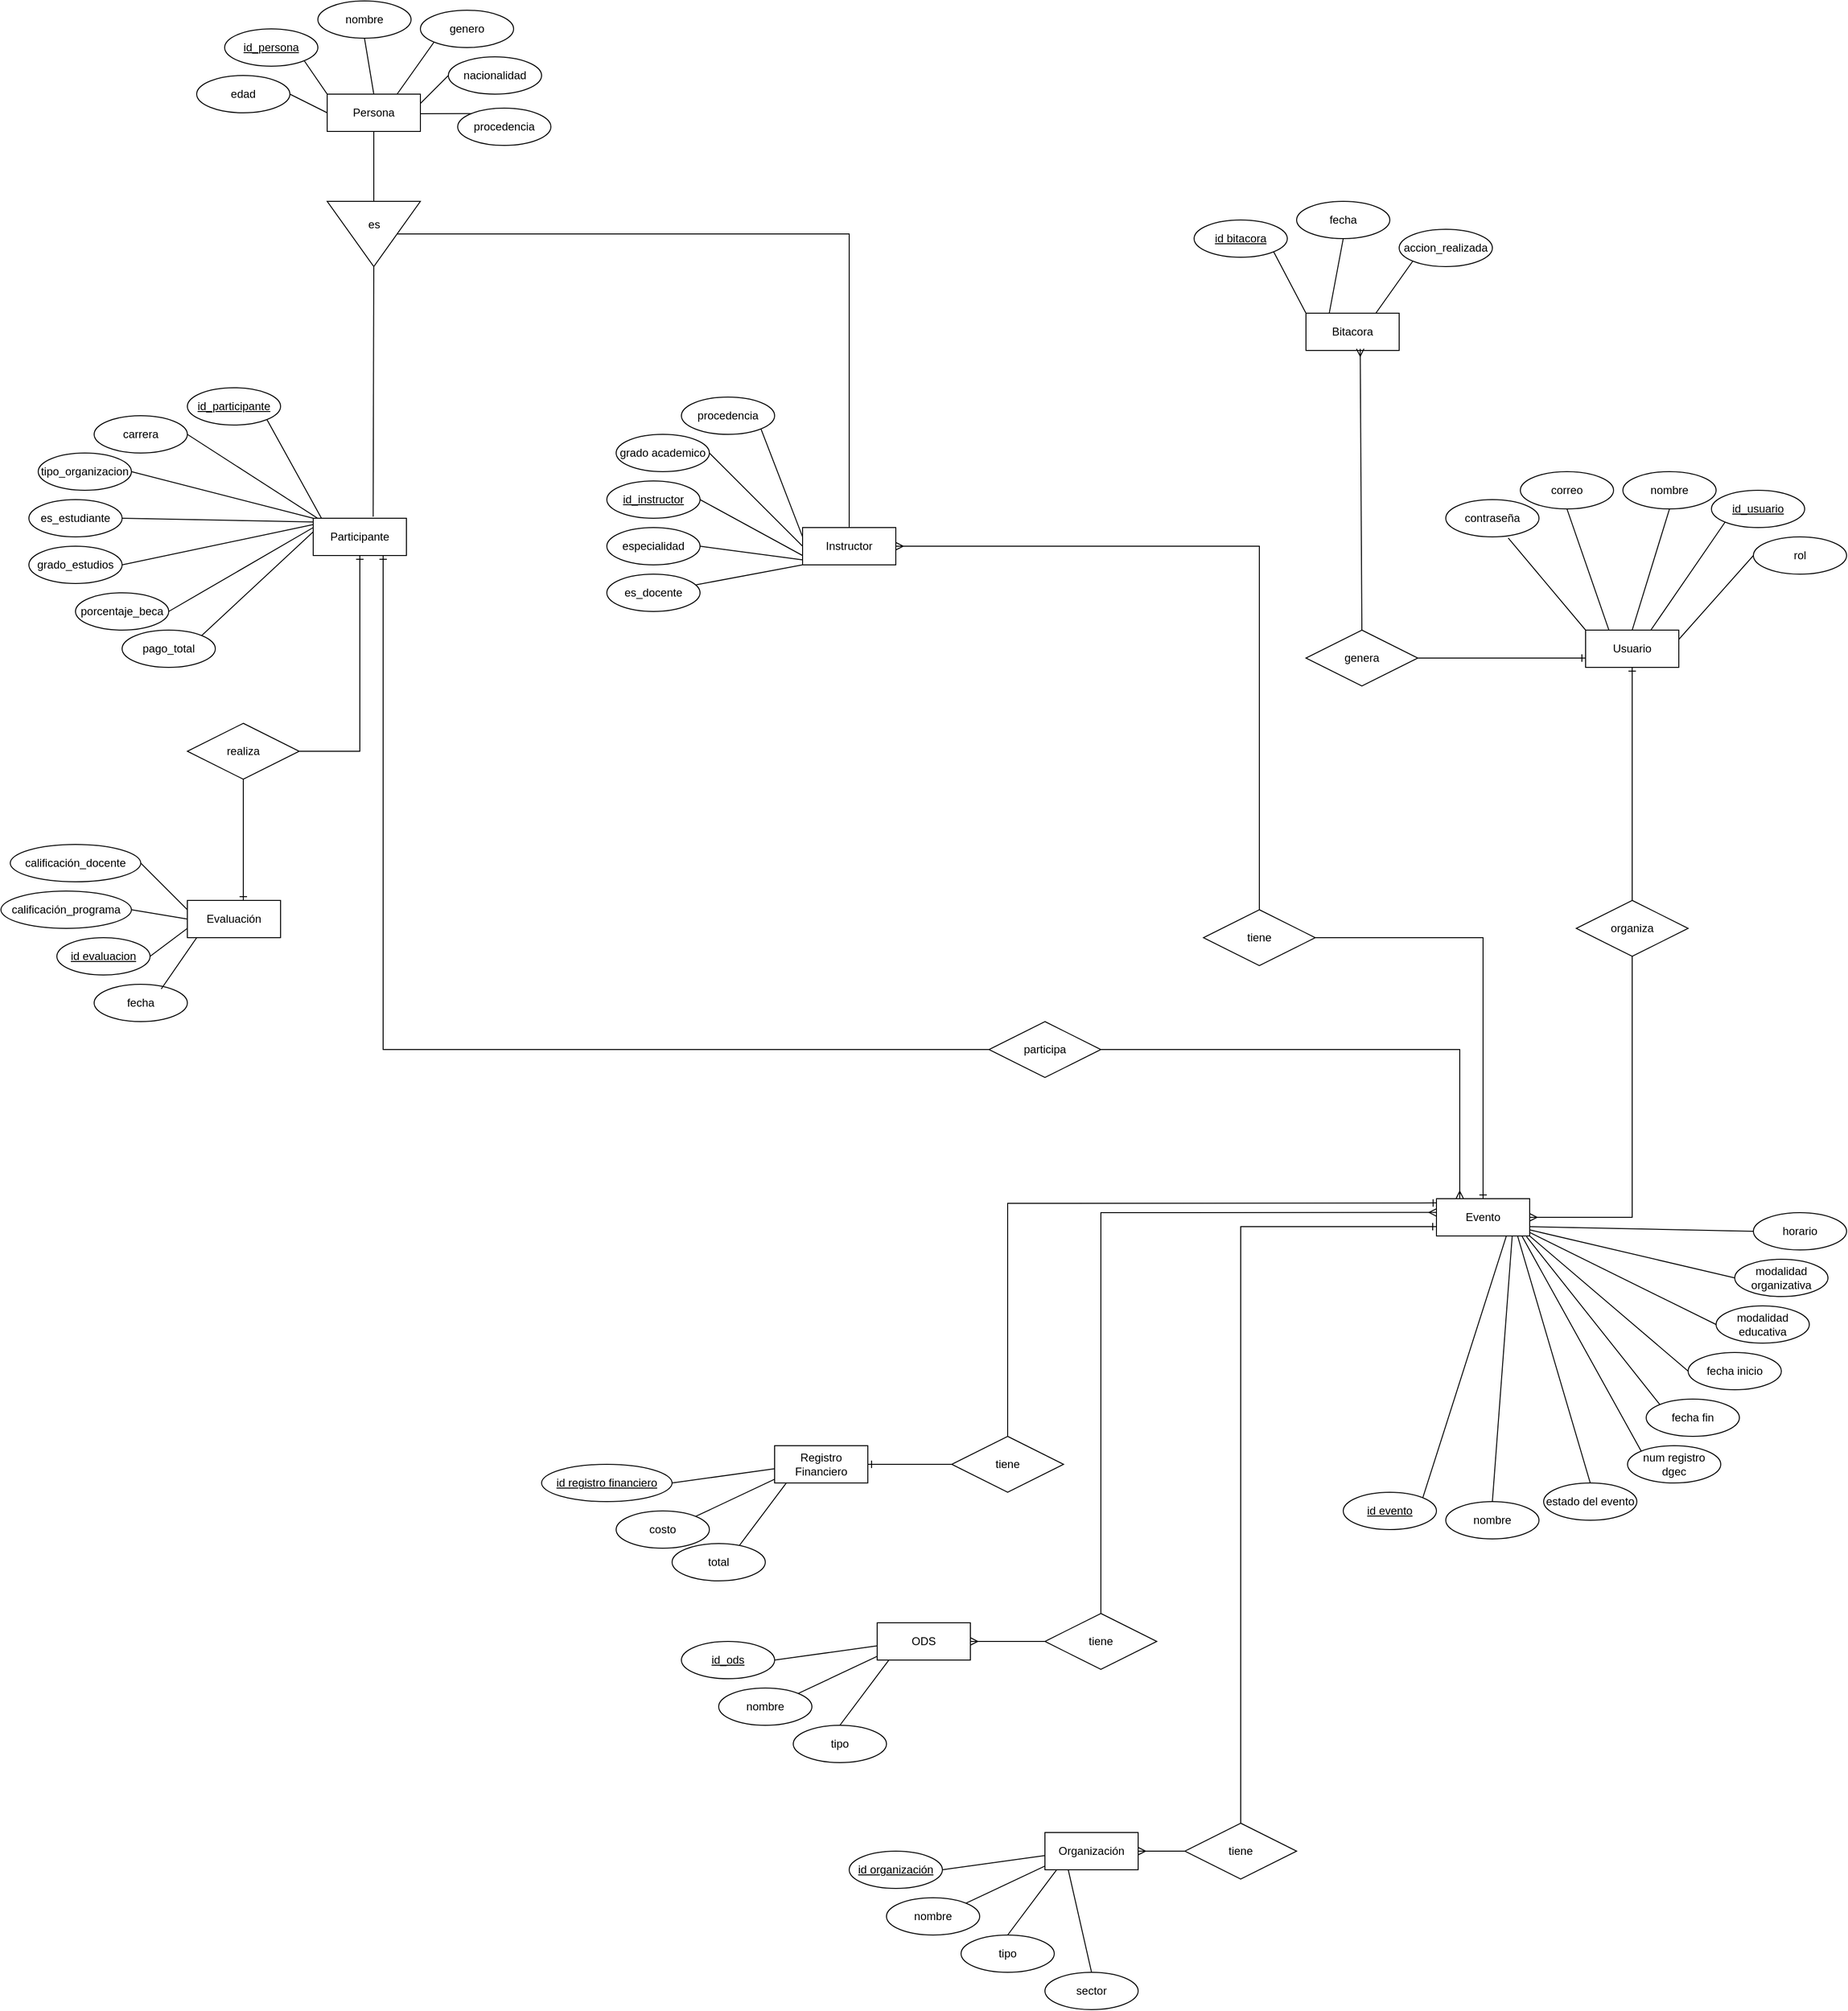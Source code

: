 <mxfile version="27.0.3">
  <diagram name="Página-1" id="GtNllCNhSOGcmxP8dNh7">
    <mxGraphModel dx="5450" dy="2445" grid="1" gridSize="10" guides="1" tooltips="1" connect="1" arrows="1" fold="1" page="1" pageScale="1" pageWidth="2000" pageHeight="2000" math="0" shadow="0">
      <root>
        <mxCell id="0" />
        <mxCell id="1" parent="0" />
        <mxCell id="H4DpFrZzo3JsJfzNB_zG-177" value="Evento" style="whiteSpace=wrap;html=1;align=center;" vertex="1" parent="1">
          <mxGeometry x="1710" y="1605" width="100" height="40" as="geometry" />
        </mxCell>
        <mxCell id="H4DpFrZzo3JsJfzNB_zG-178" value="id evento" style="ellipse;whiteSpace=wrap;html=1;align=center;fontStyle=4;" vertex="1" parent="1">
          <mxGeometry x="1610" y="1920" width="100" height="40" as="geometry" />
        </mxCell>
        <mxCell id="H4DpFrZzo3JsJfzNB_zG-179" value="nombre" style="ellipse;whiteSpace=wrap;html=1;align=center;" vertex="1" parent="1">
          <mxGeometry x="1720" y="1930" width="100" height="40" as="geometry" />
        </mxCell>
        <mxCell id="H4DpFrZzo3JsJfzNB_zG-180" value="modalidad&lt;div&gt;organizativa&lt;/div&gt;" style="ellipse;whiteSpace=wrap;html=1;align=center;" vertex="1" parent="1">
          <mxGeometry x="2030" y="1670" width="100" height="40" as="geometry" />
        </mxCell>
        <mxCell id="H4DpFrZzo3JsJfzNB_zG-181" value="modalidad&lt;div&gt;educativa&lt;/div&gt;" style="ellipse;whiteSpace=wrap;html=1;align=center;" vertex="1" parent="1">
          <mxGeometry x="2010" y="1720" width="100" height="40" as="geometry" />
        </mxCell>
        <mxCell id="H4DpFrZzo3JsJfzNB_zG-182" value="fecha inicio" style="ellipse;whiteSpace=wrap;html=1;align=center;" vertex="1" parent="1">
          <mxGeometry x="1980" y="1770" width="100" height="40" as="geometry" />
        </mxCell>
        <mxCell id="H4DpFrZzo3JsJfzNB_zG-183" value="fecha fin" style="ellipse;whiteSpace=wrap;html=1;align=center;" vertex="1" parent="1">
          <mxGeometry x="1935" y="1820" width="100" height="40" as="geometry" />
        </mxCell>
        <mxCell id="H4DpFrZzo3JsJfzNB_zG-184" value="estado del evento" style="ellipse;whiteSpace=wrap;html=1;align=center;" vertex="1" parent="1">
          <mxGeometry x="1825" y="1910" width="100" height="40" as="geometry" />
        </mxCell>
        <mxCell id="H4DpFrZzo3JsJfzNB_zG-185" value="num registro&lt;div&gt;dgec&lt;/div&gt;" style="ellipse;whiteSpace=wrap;html=1;align=center;" vertex="1" parent="1">
          <mxGeometry x="1915" y="1870" width="100" height="40" as="geometry" />
        </mxCell>
        <mxCell id="H4DpFrZzo3JsJfzNB_zG-186" value="horario" style="ellipse;whiteSpace=wrap;html=1;align=center;" vertex="1" parent="1">
          <mxGeometry x="2050" y="1620" width="100" height="40" as="geometry" />
        </mxCell>
        <mxCell id="H4DpFrZzo3JsJfzNB_zG-189" value="" style="endArrow=none;html=1;rounded=0;entryX=1;entryY=1;entryDx=0;entryDy=0;exitX=0;exitY=0.5;exitDx=0;exitDy=0;" edge="1" parent="1" source="H4DpFrZzo3JsJfzNB_zG-182" target="H4DpFrZzo3JsJfzNB_zG-177">
          <mxGeometry width="50" height="50" relative="1" as="geometry">
            <mxPoint x="1730" y="1740" as="sourcePoint" />
            <mxPoint x="1780" y="1690" as="targetPoint" />
          </mxGeometry>
        </mxCell>
        <mxCell id="H4DpFrZzo3JsJfzNB_zG-190" value="" style="endArrow=none;html=1;rounded=0;entryX=0.997;entryY=0.902;entryDx=0;entryDy=0;exitX=0;exitY=0.5;exitDx=0;exitDy=0;entryPerimeter=0;" edge="1" parent="1" source="H4DpFrZzo3JsJfzNB_zG-181" target="H4DpFrZzo3JsJfzNB_zG-177">
          <mxGeometry width="50" height="50" relative="1" as="geometry">
            <mxPoint x="1990" y="1800" as="sourcePoint" />
            <mxPoint x="1820" y="1655" as="targetPoint" />
          </mxGeometry>
        </mxCell>
        <mxCell id="H4DpFrZzo3JsJfzNB_zG-191" value="" style="endArrow=none;html=1;rounded=0;exitX=0;exitY=0.5;exitDx=0;exitDy=0;entryX=0.997;entryY=0.835;entryDx=0;entryDy=0;entryPerimeter=0;" edge="1" parent="1" source="H4DpFrZzo3JsJfzNB_zG-180" target="H4DpFrZzo3JsJfzNB_zG-177">
          <mxGeometry width="50" height="50" relative="1" as="geometry">
            <mxPoint x="2025" y="1674.5" as="sourcePoint" />
            <mxPoint x="1830" y="1620" as="targetPoint" />
          </mxGeometry>
        </mxCell>
        <mxCell id="H4DpFrZzo3JsJfzNB_zG-192" value="" style="endArrow=none;html=1;rounded=0;exitX=0;exitY=0.5;exitDx=0;exitDy=0;entryX=1;entryY=0.75;entryDx=0;entryDy=0;" edge="1" parent="1" source="H4DpFrZzo3JsJfzNB_zG-186" target="H4DpFrZzo3JsJfzNB_zG-177">
          <mxGeometry width="50" height="50" relative="1" as="geometry">
            <mxPoint x="2040" y="1700" as="sourcePoint" />
            <mxPoint x="1820" y="1648" as="targetPoint" />
          </mxGeometry>
        </mxCell>
        <mxCell id="H4DpFrZzo3JsJfzNB_zG-193" value="" style="endArrow=none;html=1;rounded=0;exitX=0;exitY=0;exitDx=0;exitDy=0;entryX=0.966;entryY=1.018;entryDx=0;entryDy=0;entryPerimeter=0;" edge="1" parent="1" source="H4DpFrZzo3JsJfzNB_zG-183" target="H4DpFrZzo3JsJfzNB_zG-177">
          <mxGeometry width="50" height="50" relative="1" as="geometry">
            <mxPoint x="1990" y="1800" as="sourcePoint" />
            <mxPoint x="1830" y="1700" as="targetPoint" />
          </mxGeometry>
        </mxCell>
        <mxCell id="H4DpFrZzo3JsJfzNB_zG-194" value="" style="endArrow=none;html=1;rounded=0;exitX=0;exitY=0;exitDx=0;exitDy=0;entryX=0.916;entryY=0.998;entryDx=0;entryDy=0;entryPerimeter=0;" edge="1" parent="1" source="H4DpFrZzo3JsJfzNB_zG-185" target="H4DpFrZzo3JsJfzNB_zG-177">
          <mxGeometry width="50" height="50" relative="1" as="geometry">
            <mxPoint x="1960" y="1836" as="sourcePoint" />
            <mxPoint x="1820" y="1710" as="targetPoint" />
          </mxGeometry>
        </mxCell>
        <mxCell id="H4DpFrZzo3JsJfzNB_zG-195" value="" style="endArrow=none;html=1;rounded=0;exitX=0.5;exitY=0;exitDx=0;exitDy=0;entryX=0.87;entryY=0.998;entryDx=0;entryDy=0;entryPerimeter=0;" edge="1" parent="1" source="H4DpFrZzo3JsJfzNB_zG-184" target="H4DpFrZzo3JsJfzNB_zG-177">
          <mxGeometry width="50" height="50" relative="1" as="geometry">
            <mxPoint x="1940" y="1886" as="sourcePoint" />
            <mxPoint x="1800" y="1700" as="targetPoint" />
          </mxGeometry>
        </mxCell>
        <mxCell id="H4DpFrZzo3JsJfzNB_zG-196" value="" style="endArrow=none;html=1;rounded=0;exitX=0.5;exitY=0;exitDx=0;exitDy=0;entryX=0.813;entryY=0.99;entryDx=0;entryDy=0;entryPerimeter=0;" edge="1" parent="1" source="H4DpFrZzo3JsJfzNB_zG-179" target="H4DpFrZzo3JsJfzNB_zG-177">
          <mxGeometry width="50" height="50" relative="1" as="geometry">
            <mxPoint x="1885" y="1920" as="sourcePoint" />
            <mxPoint x="1780" y="1690" as="targetPoint" />
          </mxGeometry>
        </mxCell>
        <mxCell id="H4DpFrZzo3JsJfzNB_zG-197" value="" style="endArrow=none;html=1;rounded=0;exitX=1;exitY=0;exitDx=0;exitDy=0;entryX=0.75;entryY=1;entryDx=0;entryDy=0;" edge="1" parent="1" source="H4DpFrZzo3JsJfzNB_zG-178" target="H4DpFrZzo3JsJfzNB_zG-177">
          <mxGeometry width="50" height="50" relative="1" as="geometry">
            <mxPoint x="1780" y="1940" as="sourcePoint" />
            <mxPoint x="1760" y="1690" as="targetPoint" />
          </mxGeometry>
        </mxCell>
        <mxCell id="H4DpFrZzo3JsJfzNB_zG-198" value="Participante" style="whiteSpace=wrap;html=1;align=center;" vertex="1" parent="1">
          <mxGeometry x="505" y="875" width="100" height="40" as="geometry" />
        </mxCell>
        <mxCell id="H4DpFrZzo3JsJfzNB_zG-199" value="id_participante" style="ellipse;whiteSpace=wrap;html=1;align=center;fontStyle=4;" vertex="1" parent="1">
          <mxGeometry x="370" y="735" width="100" height="40" as="geometry" />
        </mxCell>
        <mxCell id="H4DpFrZzo3JsJfzNB_zG-200" value="carrera" style="ellipse;whiteSpace=wrap;html=1;align=center;" vertex="1" parent="1">
          <mxGeometry x="270" y="765" width="100" height="40" as="geometry" />
        </mxCell>
        <mxCell id="H4DpFrZzo3JsJfzNB_zG-201" value="tipo_organizacion" style="ellipse;whiteSpace=wrap;html=1;align=center;" vertex="1" parent="1">
          <mxGeometry x="210" y="805" width="100" height="40" as="geometry" />
        </mxCell>
        <mxCell id="H4DpFrZzo3JsJfzNB_zG-202" value="es_estudiante" style="ellipse;whiteSpace=wrap;html=1;align=center;" vertex="1" parent="1">
          <mxGeometry x="200" y="855" width="100" height="40" as="geometry" />
        </mxCell>
        <mxCell id="H4DpFrZzo3JsJfzNB_zG-203" value="grado_estudios" style="ellipse;whiteSpace=wrap;html=1;align=center;" vertex="1" parent="1">
          <mxGeometry x="200" y="905" width="100" height="40" as="geometry" />
        </mxCell>
        <mxCell id="H4DpFrZzo3JsJfzNB_zG-204" value="porcentaje_beca" style="ellipse;whiteSpace=wrap;html=1;align=center;" vertex="1" parent="1">
          <mxGeometry x="250" y="955" width="100" height="40" as="geometry" />
        </mxCell>
        <mxCell id="H4DpFrZzo3JsJfzNB_zG-205" value="pago_total" style="ellipse;whiteSpace=wrap;html=1;align=center;" vertex="1" parent="1">
          <mxGeometry x="300" y="995" width="100" height="40" as="geometry" />
        </mxCell>
        <mxCell id="H4DpFrZzo3JsJfzNB_zG-209" value="Persona" style="whiteSpace=wrap;html=1;align=center;" vertex="1" parent="1">
          <mxGeometry x="520" y="420" width="100" height="40" as="geometry" />
        </mxCell>
        <mxCell id="H4DpFrZzo3JsJfzNB_zG-210" value="id_persona" style="ellipse;whiteSpace=wrap;html=1;align=center;fontStyle=4;" vertex="1" parent="1">
          <mxGeometry x="410" y="350" width="100" height="40" as="geometry" />
        </mxCell>
        <mxCell id="H4DpFrZzo3JsJfzNB_zG-211" value="nombre" style="ellipse;whiteSpace=wrap;html=1;align=center;" vertex="1" parent="1">
          <mxGeometry x="510" y="320" width="100" height="40" as="geometry" />
        </mxCell>
        <mxCell id="H4DpFrZzo3JsJfzNB_zG-212" value="genero" style="ellipse;whiteSpace=wrap;html=1;align=center;" vertex="1" parent="1">
          <mxGeometry x="620" y="330" width="100" height="40" as="geometry" />
        </mxCell>
        <mxCell id="H4DpFrZzo3JsJfzNB_zG-213" value="nacionalidad" style="ellipse;whiteSpace=wrap;html=1;align=center;" vertex="1" parent="1">
          <mxGeometry x="650" y="380" width="100" height="40" as="geometry" />
        </mxCell>
        <mxCell id="H4DpFrZzo3JsJfzNB_zG-214" value="edad" style="ellipse;whiteSpace=wrap;html=1;align=center;" vertex="1" parent="1">
          <mxGeometry x="380" y="400" width="100" height="40" as="geometry" />
        </mxCell>
        <mxCell id="H4DpFrZzo3JsJfzNB_zG-215" value="" style="verticalLabelPosition=bottom;verticalAlign=top;html=1;shape=mxgraph.basic.acute_triangle;dx=0.5;rotation=-180;" vertex="1" parent="1">
          <mxGeometry x="520" y="535" width="100" height="70" as="geometry" />
        </mxCell>
        <mxCell id="H4DpFrZzo3JsJfzNB_zG-216" value="es" style="text;html=1;align=center;verticalAlign=middle;resizable=0;points=[];autosize=1;strokeColor=none;fillColor=none;" vertex="1" parent="1">
          <mxGeometry x="550" y="545" width="40" height="30" as="geometry" />
        </mxCell>
        <mxCell id="H4DpFrZzo3JsJfzNB_zG-217" value="" style="endArrow=none;html=1;rounded=0;exitX=0.5;exitY=1;exitDx=0;exitDy=0;entryX=0.5;entryY=1;entryDx=0;entryDy=0;exitPerimeter=0;" edge="1" parent="1" source="H4DpFrZzo3JsJfzNB_zG-215" target="H4DpFrZzo3JsJfzNB_zG-209">
          <mxGeometry width="50" height="50" relative="1" as="geometry">
            <mxPoint x="1355" y="1591" as="sourcePoint" />
            <mxPoint x="1445" y="1310" as="targetPoint" />
          </mxGeometry>
        </mxCell>
        <mxCell id="H4DpFrZzo3JsJfzNB_zG-218" value="" style="endArrow=none;html=1;rounded=0;exitX=0;exitY=0.5;exitDx=0;exitDy=0;entryX=1;entryY=0.5;entryDx=0;entryDy=0;" edge="1" parent="1" source="H4DpFrZzo3JsJfzNB_zG-209" target="H4DpFrZzo3JsJfzNB_zG-214">
          <mxGeometry width="50" height="50" relative="1" as="geometry">
            <mxPoint x="580" y="545" as="sourcePoint" />
            <mxPoint x="580" y="470" as="targetPoint" />
          </mxGeometry>
        </mxCell>
        <mxCell id="H4DpFrZzo3JsJfzNB_zG-219" value="" style="endArrow=none;html=1;rounded=0;exitX=0;exitY=0;exitDx=0;exitDy=0;entryX=1;entryY=1;entryDx=0;entryDy=0;" edge="1" parent="1" source="H4DpFrZzo3JsJfzNB_zG-209" target="H4DpFrZzo3JsJfzNB_zG-210">
          <mxGeometry width="50" height="50" relative="1" as="geometry">
            <mxPoint x="530" y="450" as="sourcePoint" />
            <mxPoint x="490" y="430" as="targetPoint" />
          </mxGeometry>
        </mxCell>
        <mxCell id="H4DpFrZzo3JsJfzNB_zG-220" value="" style="endArrow=none;html=1;rounded=0;exitX=0.5;exitY=0;exitDx=0;exitDy=0;entryX=0.5;entryY=1;entryDx=0;entryDy=0;" edge="1" parent="1" source="H4DpFrZzo3JsJfzNB_zG-209" target="H4DpFrZzo3JsJfzNB_zG-211">
          <mxGeometry width="50" height="50" relative="1" as="geometry">
            <mxPoint x="530" y="430" as="sourcePoint" />
            <mxPoint x="505" y="394" as="targetPoint" />
          </mxGeometry>
        </mxCell>
        <mxCell id="H4DpFrZzo3JsJfzNB_zG-221" value="" style="endArrow=none;html=1;rounded=0;entryX=0;entryY=1;entryDx=0;entryDy=0;exitX=0.75;exitY=0;exitDx=0;exitDy=0;" edge="1" parent="1" source="H4DpFrZzo3JsJfzNB_zG-209" target="H4DpFrZzo3JsJfzNB_zG-212">
          <mxGeometry width="50" height="50" relative="1" as="geometry">
            <mxPoint x="670" y="465" as="sourcePoint" />
            <mxPoint x="570" y="370" as="targetPoint" />
          </mxGeometry>
        </mxCell>
        <mxCell id="H4DpFrZzo3JsJfzNB_zG-222" value="" style="endArrow=none;html=1;rounded=0;entryX=0;entryY=0.5;entryDx=0;entryDy=0;exitX=1;exitY=0.25;exitDx=0;exitDy=0;" edge="1" parent="1" source="H4DpFrZzo3JsJfzNB_zG-209" target="H4DpFrZzo3JsJfzNB_zG-213">
          <mxGeometry width="50" height="50" relative="1" as="geometry">
            <mxPoint x="605" y="430" as="sourcePoint" />
            <mxPoint x="645" y="374" as="targetPoint" />
          </mxGeometry>
        </mxCell>
        <mxCell id="H4DpFrZzo3JsJfzNB_zG-223" value="" style="endArrow=none;html=1;rounded=0;exitX=0.643;exitY=-0.042;exitDx=0;exitDy=0;entryX=0;entryY=0;entryDx=50;entryDy=0;exitPerimeter=0;entryPerimeter=0;" edge="1" parent="1" source="H4DpFrZzo3JsJfzNB_zG-198" target="H4DpFrZzo3JsJfzNB_zG-215">
          <mxGeometry width="50" height="50" relative="1" as="geometry">
            <mxPoint x="559.33" y="790" as="sourcePoint" />
            <mxPoint x="559.33" y="715" as="targetPoint" />
          </mxGeometry>
        </mxCell>
        <mxCell id="H4DpFrZzo3JsJfzNB_zG-224" value="" style="endArrow=none;html=1;rounded=0;entryX=1;entryY=1;entryDx=0;entryDy=0;exitX=0.09;exitY=0.005;exitDx=0;exitDy=0;exitPerimeter=0;" edge="1" parent="1" source="H4DpFrZzo3JsJfzNB_zG-198" target="H4DpFrZzo3JsJfzNB_zG-199">
          <mxGeometry width="50" height="50" relative="1" as="geometry">
            <mxPoint x="510" y="825" as="sourcePoint" />
            <mxPoint x="580" y="615" as="targetPoint" />
          </mxGeometry>
        </mxCell>
        <mxCell id="H4DpFrZzo3JsJfzNB_zG-225" value="" style="endArrow=none;html=1;rounded=0;entryX=1;entryY=0.5;entryDx=0;entryDy=0;exitX=0.044;exitY=-0.005;exitDx=0;exitDy=0;exitPerimeter=0;" edge="1" parent="1" source="H4DpFrZzo3JsJfzNB_zG-198" target="H4DpFrZzo3JsJfzNB_zG-200">
          <mxGeometry width="50" height="50" relative="1" as="geometry">
            <mxPoint x="480" y="835" as="sourcePoint" />
            <mxPoint x="465" y="779" as="targetPoint" />
          </mxGeometry>
        </mxCell>
        <mxCell id="H4DpFrZzo3JsJfzNB_zG-226" value="" style="endArrow=none;html=1;rounded=0;entryX=1;entryY=0.5;entryDx=0;entryDy=0;exitX=0;exitY=0;exitDx=0;exitDy=0;" edge="1" parent="1" source="H4DpFrZzo3JsJfzNB_zG-198" target="H4DpFrZzo3JsJfzNB_zG-201">
          <mxGeometry width="50" height="50" relative="1" as="geometry">
            <mxPoint x="450" y="845" as="sourcePoint" />
            <mxPoint x="380" y="795" as="targetPoint" />
          </mxGeometry>
        </mxCell>
        <mxCell id="H4DpFrZzo3JsJfzNB_zG-227" value="" style="endArrow=none;html=1;rounded=0;entryX=1;entryY=0.5;entryDx=0;entryDy=0;exitX=-0.002;exitY=0.1;exitDx=0;exitDy=0;exitPerimeter=0;" edge="1" parent="1" source="H4DpFrZzo3JsJfzNB_zG-198" target="H4DpFrZzo3JsJfzNB_zG-202">
          <mxGeometry width="50" height="50" relative="1" as="geometry">
            <mxPoint x="450" y="875" as="sourcePoint" />
            <mxPoint x="320" y="835" as="targetPoint" />
          </mxGeometry>
        </mxCell>
        <mxCell id="H4DpFrZzo3JsJfzNB_zG-228" value="" style="endArrow=none;html=1;rounded=0;entryX=1;entryY=0.5;entryDx=0;entryDy=0;exitX=0.002;exitY=0.17;exitDx=0;exitDy=0;exitPerimeter=0;" edge="1" parent="1" source="H4DpFrZzo3JsJfzNB_zG-198" target="H4DpFrZzo3JsJfzNB_zG-203">
          <mxGeometry width="50" height="50" relative="1" as="geometry">
            <mxPoint x="450" y="895" as="sourcePoint" />
            <mxPoint x="310" y="885" as="targetPoint" />
          </mxGeometry>
        </mxCell>
        <mxCell id="H4DpFrZzo3JsJfzNB_zG-229" value="" style="endArrow=none;html=1;rounded=0;entryX=1;entryY=0.5;entryDx=0;entryDy=0;exitX=0;exitY=0.25;exitDx=0;exitDy=0;" edge="1" parent="1" source="H4DpFrZzo3JsJfzNB_zG-198" target="H4DpFrZzo3JsJfzNB_zG-204">
          <mxGeometry width="50" height="50" relative="1" as="geometry">
            <mxPoint x="470" y="915" as="sourcePoint" />
            <mxPoint x="310" y="935" as="targetPoint" />
          </mxGeometry>
        </mxCell>
        <mxCell id="H4DpFrZzo3JsJfzNB_zG-230" value="" style="endArrow=none;html=1;rounded=0;entryX=1;entryY=0;entryDx=0;entryDy=0;exitX=0.002;exitY=0.36;exitDx=0;exitDy=0;exitPerimeter=0;" edge="1" parent="1" source="H4DpFrZzo3JsJfzNB_zG-198" target="H4DpFrZzo3JsJfzNB_zG-205">
          <mxGeometry width="50" height="50" relative="1" as="geometry">
            <mxPoint x="480" y="935" as="sourcePoint" />
            <mxPoint x="360" y="985" as="targetPoint" />
          </mxGeometry>
        </mxCell>
        <mxCell id="H4DpFrZzo3JsJfzNB_zG-232" value="Instructor" style="whiteSpace=wrap;html=1;align=center;" vertex="1" parent="1">
          <mxGeometry x="1030" y="885" width="100" height="40" as="geometry" />
        </mxCell>
        <mxCell id="H4DpFrZzo3JsJfzNB_zG-233" value="id_instructor" style="ellipse;whiteSpace=wrap;html=1;align=center;fontStyle=4;" vertex="1" parent="1">
          <mxGeometry x="820" y="835" width="100" height="40" as="geometry" />
        </mxCell>
        <mxCell id="H4DpFrZzo3JsJfzNB_zG-234" value="grado academico" style="ellipse;whiteSpace=wrap;html=1;align=center;" vertex="1" parent="1">
          <mxGeometry x="830" y="785" width="100" height="40" as="geometry" />
        </mxCell>
        <mxCell id="H4DpFrZzo3JsJfzNB_zG-235" value="especialidad" style="ellipse;whiteSpace=wrap;html=1;align=center;" vertex="1" parent="1">
          <mxGeometry x="820" y="885" width="100" height="40" as="geometry" />
        </mxCell>
        <mxCell id="H4DpFrZzo3JsJfzNB_zG-237" value="procedencia" style="ellipse;whiteSpace=wrap;html=1;align=center;" vertex="1" parent="1">
          <mxGeometry x="900" y="745" width="100" height="40" as="geometry" />
        </mxCell>
        <mxCell id="H4DpFrZzo3JsJfzNB_zG-238" value="es_docente" style="ellipse;whiteSpace=wrap;html=1;align=center;" vertex="1" parent="1">
          <mxGeometry x="820" y="935" width="100" height="40" as="geometry" />
        </mxCell>
        <mxCell id="H4DpFrZzo3JsJfzNB_zG-239" value="" style="endArrow=none;html=1;rounded=0;exitX=0.5;exitY=0;exitDx=0;exitDy=0;entryX=0;entryY=0;entryDx=25;entryDy=35;entryPerimeter=0;" edge="1" parent="1" source="H4DpFrZzo3JsJfzNB_zG-232" target="H4DpFrZzo3JsJfzNB_zG-215">
          <mxGeometry width="50" height="50" relative="1" as="geometry">
            <mxPoint x="579" y="883" as="sourcePoint" />
            <mxPoint x="580" y="615" as="targetPoint" />
            <Array as="points">
              <mxPoint x="1080" y="570" />
            </Array>
          </mxGeometry>
        </mxCell>
        <mxCell id="H4DpFrZzo3JsJfzNB_zG-240" value="" style="endArrow=none;html=1;rounded=0;entryX=1;entryY=1;entryDx=0;entryDy=0;exitX=0;exitY=0.25;exitDx=0;exitDy=0;" edge="1" parent="1" source="H4DpFrZzo3JsJfzNB_zG-232" target="H4DpFrZzo3JsJfzNB_zG-237">
          <mxGeometry width="50" height="50" relative="1" as="geometry">
            <mxPoint x="1020" y="815" as="sourcePoint" />
            <mxPoint x="580" y="615" as="targetPoint" />
          </mxGeometry>
        </mxCell>
        <mxCell id="H4DpFrZzo3JsJfzNB_zG-241" value="" style="endArrow=none;html=1;rounded=0;entryX=1;entryY=0.5;entryDx=0;entryDy=0;exitX=0;exitY=0.5;exitDx=0;exitDy=0;" edge="1" parent="1" source="H4DpFrZzo3JsJfzNB_zG-232" target="H4DpFrZzo3JsJfzNB_zG-234">
          <mxGeometry width="50" height="50" relative="1" as="geometry">
            <mxPoint x="1010" y="825" as="sourcePoint" />
            <mxPoint x="995" y="789" as="targetPoint" />
          </mxGeometry>
        </mxCell>
        <mxCell id="H4DpFrZzo3JsJfzNB_zG-243" value="" style="endArrow=none;html=1;rounded=0;entryX=1;entryY=0.5;entryDx=0;entryDy=0;exitX=0;exitY=0.75;exitDx=0;exitDy=0;" edge="1" parent="1" source="H4DpFrZzo3JsJfzNB_zG-232" target="H4DpFrZzo3JsJfzNB_zG-233">
          <mxGeometry width="50" height="50" relative="1" as="geometry">
            <mxPoint x="1000" y="845" as="sourcePoint" />
            <mxPoint x="940" y="815" as="targetPoint" />
          </mxGeometry>
        </mxCell>
        <mxCell id="H4DpFrZzo3JsJfzNB_zG-244" value="" style="endArrow=none;html=1;rounded=0;entryX=1;entryY=0.5;entryDx=0;entryDy=0;exitX=-0.002;exitY=0.865;exitDx=0;exitDy=0;exitPerimeter=0;" edge="1" parent="1" source="H4DpFrZzo3JsJfzNB_zG-232" target="H4DpFrZzo3JsJfzNB_zG-235">
          <mxGeometry width="50" height="50" relative="1" as="geometry">
            <mxPoint x="990" y="905" as="sourcePoint" />
            <mxPoint x="930" y="865" as="targetPoint" />
          </mxGeometry>
        </mxCell>
        <mxCell id="H4DpFrZzo3JsJfzNB_zG-245" value="" style="endArrow=none;html=1;rounded=0;exitX=0;exitY=1;exitDx=0;exitDy=0;" edge="1" parent="1" source="H4DpFrZzo3JsJfzNB_zG-232" target="H4DpFrZzo3JsJfzNB_zG-238">
          <mxGeometry width="50" height="50" relative="1" as="geometry">
            <mxPoint x="990" y="935" as="sourcePoint" />
            <mxPoint x="930" y="915" as="targetPoint" />
          </mxGeometry>
        </mxCell>
        <mxCell id="H4DpFrZzo3JsJfzNB_zG-248" value="procedencia" style="ellipse;whiteSpace=wrap;html=1;align=center;" vertex="1" parent="1">
          <mxGeometry x="660" y="435" width="100" height="40" as="geometry" />
        </mxCell>
        <mxCell id="H4DpFrZzo3JsJfzNB_zG-249" value="" style="endArrow=none;html=1;rounded=0;entryX=0;entryY=0;entryDx=0;entryDy=0;" edge="1" parent="1" target="H4DpFrZzo3JsJfzNB_zG-248">
          <mxGeometry width="50" height="50" relative="1" as="geometry">
            <mxPoint x="620" y="441" as="sourcePoint" />
            <mxPoint x="645" y="374" as="targetPoint" />
          </mxGeometry>
        </mxCell>
        <mxCell id="H4DpFrZzo3JsJfzNB_zG-250" value="Evaluación" style="whiteSpace=wrap;html=1;align=center;" vertex="1" parent="1">
          <mxGeometry x="370" y="1285" width="100" height="40" as="geometry" />
        </mxCell>
        <mxCell id="H4DpFrZzo3JsJfzNB_zG-251" value="id evaluacion" style="ellipse;whiteSpace=wrap;html=1;align=center;fontStyle=4;" vertex="1" parent="1">
          <mxGeometry x="230" y="1325" width="100" height="40" as="geometry" />
        </mxCell>
        <mxCell id="H4DpFrZzo3JsJfzNB_zG-252" value="calificación_programa" style="ellipse;whiteSpace=wrap;html=1;align=center;" vertex="1" parent="1">
          <mxGeometry x="170" y="1275" width="140" height="40" as="geometry" />
        </mxCell>
        <mxCell id="H4DpFrZzo3JsJfzNB_zG-253" value="fecha" style="ellipse;whiteSpace=wrap;html=1;align=center;" vertex="1" parent="1">
          <mxGeometry x="270" y="1375" width="100" height="40" as="geometry" />
        </mxCell>
        <mxCell id="H4DpFrZzo3JsJfzNB_zG-254" value="calificación_docente" style="ellipse;whiteSpace=wrap;html=1;align=center;" vertex="1" parent="1">
          <mxGeometry x="180" y="1225" width="140" height="40" as="geometry" />
        </mxCell>
        <mxCell id="H4DpFrZzo3JsJfzNB_zG-256" value="" style="endArrow=none;html=1;rounded=0;entryX=1;entryY=0.5;entryDx=0;entryDy=0;exitX=0;exitY=0.25;exitDx=0;exitDy=0;" edge="1" parent="1" source="H4DpFrZzo3JsJfzNB_zG-250" target="H4DpFrZzo3JsJfzNB_zG-254">
          <mxGeometry width="50" height="50" relative="1" as="geometry">
            <mxPoint x="515" y="729" as="sourcePoint" />
            <mxPoint x="395" y="841" as="targetPoint" />
          </mxGeometry>
        </mxCell>
        <mxCell id="H4DpFrZzo3JsJfzNB_zG-257" value="" style="endArrow=none;html=1;rounded=0;entryX=1;entryY=0.5;entryDx=0;entryDy=0;exitX=0;exitY=0.5;exitDx=0;exitDy=0;" edge="1" parent="1" source="H4DpFrZzo3JsJfzNB_zG-250" target="H4DpFrZzo3JsJfzNB_zG-252">
          <mxGeometry width="50" height="50" relative="1" as="geometry">
            <mxPoint x="380" y="1305" as="sourcePoint" />
            <mxPoint x="330" y="1255" as="targetPoint" />
          </mxGeometry>
        </mxCell>
        <mxCell id="H4DpFrZzo3JsJfzNB_zG-258" value="" style="endArrow=none;html=1;rounded=0;entryX=1;entryY=0.5;entryDx=0;entryDy=0;exitX=0;exitY=0.75;exitDx=0;exitDy=0;" edge="1" parent="1" source="H4DpFrZzo3JsJfzNB_zG-250" target="H4DpFrZzo3JsJfzNB_zG-251">
          <mxGeometry width="50" height="50" relative="1" as="geometry">
            <mxPoint x="380" y="1315" as="sourcePoint" />
            <mxPoint x="320" y="1305" as="targetPoint" />
          </mxGeometry>
        </mxCell>
        <mxCell id="H4DpFrZzo3JsJfzNB_zG-259" value="" style="endArrow=none;html=1;rounded=0;entryX=0.72;entryY=0.125;entryDx=0;entryDy=0;entryPerimeter=0;" edge="1" parent="1" target="H4DpFrZzo3JsJfzNB_zG-253">
          <mxGeometry width="50" height="50" relative="1" as="geometry">
            <mxPoint x="380" y="1325" as="sourcePoint" />
            <mxPoint x="340" y="1355" as="targetPoint" />
          </mxGeometry>
        </mxCell>
        <mxCell id="H4DpFrZzo3JsJfzNB_zG-260" value="Organización" style="whiteSpace=wrap;html=1;align=center;" vertex="1" parent="1">
          <mxGeometry x="1290" y="2285" width="100" height="40" as="geometry" />
        </mxCell>
        <mxCell id="H4DpFrZzo3JsJfzNB_zG-261" value="id organización" style="ellipse;whiteSpace=wrap;html=1;align=center;fontStyle=4;" vertex="1" parent="1">
          <mxGeometry x="1080" y="2305" width="100" height="40" as="geometry" />
        </mxCell>
        <mxCell id="H4DpFrZzo3JsJfzNB_zG-262" value="nombre" style="ellipse;whiteSpace=wrap;html=1;align=center;" vertex="1" parent="1">
          <mxGeometry x="1120" y="2355" width="100" height="40" as="geometry" />
        </mxCell>
        <mxCell id="H4DpFrZzo3JsJfzNB_zG-263" value="tipo" style="ellipse;whiteSpace=wrap;html=1;align=center;" vertex="1" parent="1">
          <mxGeometry x="1200" y="2395" width="100" height="40" as="geometry" />
        </mxCell>
        <mxCell id="H4DpFrZzo3JsJfzNB_zG-264" value="sector" style="ellipse;whiteSpace=wrap;html=1;align=center;" vertex="1" parent="1">
          <mxGeometry x="1290" y="2435" width="100" height="40" as="geometry" />
        </mxCell>
        <mxCell id="H4DpFrZzo3JsJfzNB_zG-265" value="" style="endArrow=none;html=1;rounded=0;exitX=0.5;exitY=0;exitDx=0;exitDy=0;entryX=0.25;entryY=1;entryDx=0;entryDy=0;" edge="1" parent="1" source="H4DpFrZzo3JsJfzNB_zG-264" target="H4DpFrZzo3JsJfzNB_zG-260">
          <mxGeometry width="50" height="50" relative="1" as="geometry">
            <mxPoint x="1645" y="2431" as="sourcePoint" />
            <mxPoint x="1735" y="2150" as="targetPoint" />
          </mxGeometry>
        </mxCell>
        <mxCell id="H4DpFrZzo3JsJfzNB_zG-266" value="" style="endArrow=none;html=1;rounded=0;exitX=0.5;exitY=0;exitDx=0;exitDy=0;entryX=0.125;entryY=1.001;entryDx=0;entryDy=0;entryPerimeter=0;" edge="1" parent="1" source="H4DpFrZzo3JsJfzNB_zG-263" target="H4DpFrZzo3JsJfzNB_zG-260">
          <mxGeometry width="50" height="50" relative="1" as="geometry">
            <mxPoint x="1350" y="2445" as="sourcePoint" />
            <mxPoint x="1325" y="2335" as="targetPoint" />
          </mxGeometry>
        </mxCell>
        <mxCell id="H4DpFrZzo3JsJfzNB_zG-267" value="" style="endArrow=none;html=1;rounded=0;exitX=1;exitY=0;exitDx=0;exitDy=0;entryX=0.001;entryY=0.899;entryDx=0;entryDy=0;entryPerimeter=0;" edge="1" parent="1" source="H4DpFrZzo3JsJfzNB_zG-262" target="H4DpFrZzo3JsJfzNB_zG-260">
          <mxGeometry width="50" height="50" relative="1" as="geometry">
            <mxPoint x="1260" y="2405" as="sourcePoint" />
            <mxPoint x="1313" y="2335" as="targetPoint" />
          </mxGeometry>
        </mxCell>
        <mxCell id="H4DpFrZzo3JsJfzNB_zG-268" value="" style="endArrow=none;html=1;rounded=0;exitX=1;exitY=0.5;exitDx=0;exitDy=0;entryX=-0.002;entryY=0.619;entryDx=0;entryDy=0;entryPerimeter=0;" edge="1" parent="1" source="H4DpFrZzo3JsJfzNB_zG-261" target="H4DpFrZzo3JsJfzNB_zG-260">
          <mxGeometry width="50" height="50" relative="1" as="geometry">
            <mxPoint x="1215" y="2371" as="sourcePoint" />
            <mxPoint x="1300" y="2331" as="targetPoint" />
          </mxGeometry>
        </mxCell>
        <mxCell id="H4DpFrZzo3JsJfzNB_zG-269" value="ODS" style="whiteSpace=wrap;html=1;align=center;" vertex="1" parent="1">
          <mxGeometry x="1110" y="2060" width="100" height="40" as="geometry" />
        </mxCell>
        <mxCell id="H4DpFrZzo3JsJfzNB_zG-270" value="id_ods" style="ellipse;whiteSpace=wrap;html=1;align=center;fontStyle=4;" vertex="1" parent="1">
          <mxGeometry x="900" y="2080" width="100" height="40" as="geometry" />
        </mxCell>
        <mxCell id="H4DpFrZzo3JsJfzNB_zG-271" value="nombre" style="ellipse;whiteSpace=wrap;html=1;align=center;" vertex="1" parent="1">
          <mxGeometry x="940" y="2130" width="100" height="40" as="geometry" />
        </mxCell>
        <mxCell id="H4DpFrZzo3JsJfzNB_zG-272" value="tipo" style="ellipse;whiteSpace=wrap;html=1;align=center;" vertex="1" parent="1">
          <mxGeometry x="1020" y="2170" width="100" height="40" as="geometry" />
        </mxCell>
        <mxCell id="H4DpFrZzo3JsJfzNB_zG-275" value="" style="endArrow=none;html=1;rounded=0;exitX=0.5;exitY=0;exitDx=0;exitDy=0;entryX=0.125;entryY=1.001;entryDx=0;entryDy=0;entryPerimeter=0;" edge="1" parent="1" source="H4DpFrZzo3JsJfzNB_zG-272" target="H4DpFrZzo3JsJfzNB_zG-269">
          <mxGeometry width="50" height="50" relative="1" as="geometry">
            <mxPoint x="1170" y="2220" as="sourcePoint" />
            <mxPoint x="1145" y="2110" as="targetPoint" />
          </mxGeometry>
        </mxCell>
        <mxCell id="H4DpFrZzo3JsJfzNB_zG-276" value="" style="endArrow=none;html=1;rounded=0;exitX=1;exitY=0;exitDx=0;exitDy=0;entryX=0.001;entryY=0.899;entryDx=0;entryDy=0;entryPerimeter=0;" edge="1" parent="1" source="H4DpFrZzo3JsJfzNB_zG-271" target="H4DpFrZzo3JsJfzNB_zG-269">
          <mxGeometry width="50" height="50" relative="1" as="geometry">
            <mxPoint x="1080" y="2180" as="sourcePoint" />
            <mxPoint x="1133" y="2110" as="targetPoint" />
          </mxGeometry>
        </mxCell>
        <mxCell id="H4DpFrZzo3JsJfzNB_zG-277" value="" style="endArrow=none;html=1;rounded=0;exitX=1;exitY=0.5;exitDx=0;exitDy=0;entryX=-0.002;entryY=0.619;entryDx=0;entryDy=0;entryPerimeter=0;" edge="1" parent="1" source="H4DpFrZzo3JsJfzNB_zG-270" target="H4DpFrZzo3JsJfzNB_zG-269">
          <mxGeometry width="50" height="50" relative="1" as="geometry">
            <mxPoint x="1035" y="2146" as="sourcePoint" />
            <mxPoint x="1120" y="2106" as="targetPoint" />
          </mxGeometry>
        </mxCell>
        <mxCell id="H4DpFrZzo3JsJfzNB_zG-278" value="Registro Financiero" style="whiteSpace=wrap;html=1;align=center;" vertex="1" parent="1">
          <mxGeometry x="1000" y="1870" width="100" height="40" as="geometry" />
        </mxCell>
        <mxCell id="H4DpFrZzo3JsJfzNB_zG-279" value="id registro financiero" style="ellipse;whiteSpace=wrap;html=1;align=center;fontStyle=4;" vertex="1" parent="1">
          <mxGeometry x="750" y="1890" width="140" height="40" as="geometry" />
        </mxCell>
        <mxCell id="H4DpFrZzo3JsJfzNB_zG-280" value="costo" style="ellipse;whiteSpace=wrap;html=1;align=center;" vertex="1" parent="1">
          <mxGeometry x="830" y="1940" width="100" height="40" as="geometry" />
        </mxCell>
        <mxCell id="H4DpFrZzo3JsJfzNB_zG-281" value="" style="endArrow=none;html=1;rounded=0;exitX=0.5;exitY=0;exitDx=0;exitDy=0;entryX=0.125;entryY=1.001;entryDx=0;entryDy=0;entryPerimeter=0;" edge="1" parent="1" target="H4DpFrZzo3JsJfzNB_zG-278">
          <mxGeometry width="50" height="50" relative="1" as="geometry">
            <mxPoint x="960" y="1980" as="sourcePoint" />
            <mxPoint x="1035" y="1920" as="targetPoint" />
          </mxGeometry>
        </mxCell>
        <mxCell id="H4DpFrZzo3JsJfzNB_zG-282" value="" style="endArrow=none;html=1;rounded=0;exitX=1;exitY=0;exitDx=0;exitDy=0;entryX=0.001;entryY=0.899;entryDx=0;entryDy=0;entryPerimeter=0;" edge="1" parent="1" source="H4DpFrZzo3JsJfzNB_zG-280" target="H4DpFrZzo3JsJfzNB_zG-278">
          <mxGeometry width="50" height="50" relative="1" as="geometry">
            <mxPoint x="970" y="1990" as="sourcePoint" />
            <mxPoint x="1023" y="1920" as="targetPoint" />
          </mxGeometry>
        </mxCell>
        <mxCell id="H4DpFrZzo3JsJfzNB_zG-283" value="" style="endArrow=none;html=1;rounded=0;exitX=1;exitY=0.5;exitDx=0;exitDy=0;entryX=-0.002;entryY=0.619;entryDx=0;entryDy=0;entryPerimeter=0;" edge="1" parent="1" source="H4DpFrZzo3JsJfzNB_zG-279" target="H4DpFrZzo3JsJfzNB_zG-278">
          <mxGeometry width="50" height="50" relative="1" as="geometry">
            <mxPoint x="925" y="1956" as="sourcePoint" />
            <mxPoint x="1010" y="1916" as="targetPoint" />
          </mxGeometry>
        </mxCell>
        <mxCell id="H4DpFrZzo3JsJfzNB_zG-284" value="total" style="ellipse;whiteSpace=wrap;html=1;align=center;" vertex="1" parent="1">
          <mxGeometry x="890" y="1975" width="100" height="40" as="geometry" />
        </mxCell>
        <mxCell id="H4DpFrZzo3JsJfzNB_zG-285" value="realiza" style="shape=rhombus;perimeter=rhombusPerimeter;whiteSpace=wrap;html=1;align=center;" vertex="1" parent="1">
          <mxGeometry x="370" y="1095" width="120" height="60" as="geometry" />
        </mxCell>
        <mxCell id="H4DpFrZzo3JsJfzNB_zG-287" value="" style="fontSize=12;html=1;endArrow=ERone;endFill=1;rounded=0;entryX=0.5;entryY=1;entryDx=0;entryDy=0;exitX=1;exitY=0.5;exitDx=0;exitDy=0;" edge="1" parent="1" source="H4DpFrZzo3JsJfzNB_zG-285" target="H4DpFrZzo3JsJfzNB_zG-198">
          <mxGeometry width="100" height="100" relative="1" as="geometry">
            <mxPoint x="140" y="1275" as="sourcePoint" />
            <mxPoint x="240" y="1175" as="targetPoint" />
            <Array as="points">
              <mxPoint x="555" y="1125" />
            </Array>
          </mxGeometry>
        </mxCell>
        <mxCell id="H4DpFrZzo3JsJfzNB_zG-289" value="" style="fontSize=12;html=1;endArrow=ERone;endFill=1;rounded=0;exitX=0.5;exitY=1;exitDx=0;exitDy=0;entryX=0.6;entryY=0;entryDx=0;entryDy=0;entryPerimeter=0;" edge="1" parent="1" source="H4DpFrZzo3JsJfzNB_zG-285" target="H4DpFrZzo3JsJfzNB_zG-250">
          <mxGeometry width="100" height="100" relative="1" as="geometry">
            <mxPoint x="570" y="1205" as="sourcePoint" />
            <mxPoint x="530" y="1175" as="targetPoint" />
          </mxGeometry>
        </mxCell>
        <mxCell id="H4DpFrZzo3JsJfzNB_zG-290" value="tiene" style="shape=rhombus;perimeter=rhombusPerimeter;whiteSpace=wrap;html=1;align=center;" vertex="1" parent="1">
          <mxGeometry x="1440" y="2275" width="120" height="60" as="geometry" />
        </mxCell>
        <mxCell id="H4DpFrZzo3JsJfzNB_zG-291" value="tiene" style="shape=rhombus;perimeter=rhombusPerimeter;whiteSpace=wrap;html=1;align=center;" vertex="1" parent="1">
          <mxGeometry x="1290" y="2050" width="120" height="60" as="geometry" />
        </mxCell>
        <mxCell id="H4DpFrZzo3JsJfzNB_zG-292" value="tiene" style="shape=rhombus;perimeter=rhombusPerimeter;whiteSpace=wrap;html=1;align=center;" vertex="1" parent="1">
          <mxGeometry x="1190" y="1860" width="120" height="60" as="geometry" />
        </mxCell>
        <mxCell id="H4DpFrZzo3JsJfzNB_zG-293" value="" style="fontSize=12;html=1;endArrow=ERone;endFill=1;rounded=0;entryX=0.004;entryY=0.114;entryDx=0;entryDy=0;exitX=0.5;exitY=0;exitDx=0;exitDy=0;entryPerimeter=0;" edge="1" parent="1" source="H4DpFrZzo3JsJfzNB_zG-292" target="H4DpFrZzo3JsJfzNB_zG-177">
          <mxGeometry width="100" height="100" relative="1" as="geometry">
            <mxPoint x="1130" y="1830" as="sourcePoint" />
            <mxPoint x="1230" y="1730" as="targetPoint" />
            <Array as="points">
              <mxPoint x="1250" y="1610" />
            </Array>
          </mxGeometry>
        </mxCell>
        <mxCell id="H4DpFrZzo3JsJfzNB_zG-295" value="" style="fontSize=12;html=1;endArrow=ERmany;rounded=0;exitX=0.5;exitY=0;exitDx=0;exitDy=0;entryX=0;entryY=0.369;entryDx=0;entryDy=0;entryPerimeter=0;" edge="1" parent="1" source="H4DpFrZzo3JsJfzNB_zG-291" target="H4DpFrZzo3JsJfzNB_zG-177">
          <mxGeometry width="100" height="100" relative="1" as="geometry">
            <mxPoint x="1200" y="1900" as="sourcePoint" />
            <mxPoint x="1700" y="1630" as="targetPoint" />
            <Array as="points">
              <mxPoint x="1350" y="1620" />
            </Array>
          </mxGeometry>
        </mxCell>
        <mxCell id="H4DpFrZzo3JsJfzNB_zG-296" value="" style="fontSize=12;html=1;endArrow=ERmany;rounded=0;entryX=1;entryY=0.5;entryDx=0;entryDy=0;exitX=0;exitY=0.5;exitDx=0;exitDy=0;" edge="1" parent="1" source="H4DpFrZzo3JsJfzNB_zG-291" target="H4DpFrZzo3JsJfzNB_zG-269">
          <mxGeometry width="100" height="100" relative="1" as="geometry">
            <mxPoint x="1200" y="1900" as="sourcePoint" />
            <mxPoint x="1110" y="1900" as="targetPoint" />
          </mxGeometry>
        </mxCell>
        <mxCell id="H4DpFrZzo3JsJfzNB_zG-297" value="" style="fontSize=12;html=1;endArrow=ERmany;rounded=0;entryX=1;entryY=0.5;entryDx=0;entryDy=0;exitX=0;exitY=0.5;exitDx=0;exitDy=0;" edge="1" parent="1" source="H4DpFrZzo3JsJfzNB_zG-290" target="H4DpFrZzo3JsJfzNB_zG-260">
          <mxGeometry width="100" height="100" relative="1" as="geometry">
            <mxPoint x="1480" y="2180" as="sourcePoint" />
            <mxPoint x="1390" y="2180" as="targetPoint" />
          </mxGeometry>
        </mxCell>
        <mxCell id="H4DpFrZzo3JsJfzNB_zG-299" value="" style="fontSize=12;html=1;endArrow=ERone;endFill=1;rounded=0;entryX=1;entryY=0.5;entryDx=0;entryDy=0;exitX=0;exitY=0.5;exitDx=0;exitDy=0;" edge="1" parent="1" source="H4DpFrZzo3JsJfzNB_zG-292" target="H4DpFrZzo3JsJfzNB_zG-278">
          <mxGeometry width="100" height="100" relative="1" as="geometry">
            <mxPoint x="1450" y="2060" as="sourcePoint" />
            <mxPoint x="1550" y="1960" as="targetPoint" />
          </mxGeometry>
        </mxCell>
        <mxCell id="H4DpFrZzo3JsJfzNB_zG-300" value="" style="fontSize=12;html=1;endArrow=ERone;endFill=1;rounded=0;entryX=0;entryY=0.75;entryDx=0;entryDy=0;exitX=0.5;exitY=0;exitDx=0;exitDy=0;" edge="1" parent="1" source="H4DpFrZzo3JsJfzNB_zG-290" target="H4DpFrZzo3JsJfzNB_zG-177">
          <mxGeometry width="100" height="100" relative="1" as="geometry">
            <mxPoint x="1450" y="2060" as="sourcePoint" />
            <mxPoint x="1550" y="1960" as="targetPoint" />
            <Array as="points">
              <mxPoint x="1500" y="1635" />
            </Array>
          </mxGeometry>
        </mxCell>
        <mxCell id="H4DpFrZzo3JsJfzNB_zG-301" value="Usuario" style="whiteSpace=wrap;html=1;align=center;" vertex="1" parent="1">
          <mxGeometry x="1870" y="995" width="100" height="40" as="geometry" />
        </mxCell>
        <mxCell id="H4DpFrZzo3JsJfzNB_zG-302" value="id_usuario" style="ellipse;whiteSpace=wrap;html=1;align=center;fontStyle=4;" vertex="1" parent="1">
          <mxGeometry x="2005" y="845" width="100" height="40" as="geometry" />
        </mxCell>
        <mxCell id="H4DpFrZzo3JsJfzNB_zG-303" value="correo" style="ellipse;whiteSpace=wrap;html=1;align=center;" vertex="1" parent="1">
          <mxGeometry x="1800" y="825" width="100" height="40" as="geometry" />
        </mxCell>
        <mxCell id="H4DpFrZzo3JsJfzNB_zG-304" value="nombre" style="ellipse;whiteSpace=wrap;html=1;align=center;" vertex="1" parent="1">
          <mxGeometry x="1910" y="825" width="100" height="40" as="geometry" />
        </mxCell>
        <mxCell id="H4DpFrZzo3JsJfzNB_zG-305" value="contraseña" style="ellipse;whiteSpace=wrap;html=1;align=center;" vertex="1" parent="1">
          <mxGeometry x="1720" y="855" width="100" height="40" as="geometry" />
        </mxCell>
        <mxCell id="H4DpFrZzo3JsJfzNB_zG-306" value="rol" style="ellipse;whiteSpace=wrap;html=1;align=center;" vertex="1" parent="1">
          <mxGeometry x="2050" y="895" width="100" height="40" as="geometry" />
        </mxCell>
        <mxCell id="H4DpFrZzo3JsJfzNB_zG-313" value="" style="endArrow=none;html=1;rounded=0;entryX=0.67;entryY=1.031;entryDx=0;entryDy=0;entryPerimeter=0;exitX=0;exitY=0;exitDx=0;exitDy=0;" edge="1" parent="1" source="H4DpFrZzo3JsJfzNB_zG-301" target="H4DpFrZzo3JsJfzNB_zG-305">
          <mxGeometry width="50" height="50" relative="1" as="geometry">
            <mxPoint x="2010" y="1295" as="sourcePoint" />
            <mxPoint x="2060" y="1245" as="targetPoint" />
          </mxGeometry>
        </mxCell>
        <mxCell id="H4DpFrZzo3JsJfzNB_zG-314" value="" style="endArrow=none;html=1;rounded=0;entryX=0.5;entryY=1;entryDx=0;entryDy=0;exitX=0.25;exitY=0;exitDx=0;exitDy=0;" edge="1" parent="1" source="H4DpFrZzo3JsJfzNB_zG-301" target="H4DpFrZzo3JsJfzNB_zG-303">
          <mxGeometry width="50" height="50" relative="1" as="geometry">
            <mxPoint x="1880" y="1025" as="sourcePoint" />
            <mxPoint x="1797" y="906" as="targetPoint" />
          </mxGeometry>
        </mxCell>
        <mxCell id="H4DpFrZzo3JsJfzNB_zG-315" value="" style="endArrow=none;html=1;rounded=0;entryX=0.5;entryY=1;entryDx=0;entryDy=0;exitX=0.5;exitY=0;exitDx=0;exitDy=0;" edge="1" parent="1" source="H4DpFrZzo3JsJfzNB_zG-301" target="H4DpFrZzo3JsJfzNB_zG-304">
          <mxGeometry width="50" height="50" relative="1" as="geometry">
            <mxPoint x="1905" y="1005" as="sourcePoint" />
            <mxPoint x="1860" y="875" as="targetPoint" />
          </mxGeometry>
        </mxCell>
        <mxCell id="H4DpFrZzo3JsJfzNB_zG-316" value="" style="endArrow=none;html=1;rounded=0;entryX=0;entryY=1;entryDx=0;entryDy=0;" edge="1" parent="1" target="H4DpFrZzo3JsJfzNB_zG-302">
          <mxGeometry width="50" height="50" relative="1" as="geometry">
            <mxPoint x="1940" y="995" as="sourcePoint" />
            <mxPoint x="1970" y="875" as="targetPoint" />
          </mxGeometry>
        </mxCell>
        <mxCell id="H4DpFrZzo3JsJfzNB_zG-317" value="" style="endArrow=none;html=1;rounded=0;entryX=0;entryY=0.5;entryDx=0;entryDy=0;exitX=1;exitY=0.25;exitDx=0;exitDy=0;" edge="1" parent="1" source="H4DpFrZzo3JsJfzNB_zG-301" target="H4DpFrZzo3JsJfzNB_zG-306">
          <mxGeometry width="50" height="50" relative="1" as="geometry">
            <mxPoint x="1950" y="1005" as="sourcePoint" />
            <mxPoint x="2030" y="889" as="targetPoint" />
          </mxGeometry>
        </mxCell>
        <mxCell id="H4DpFrZzo3JsJfzNB_zG-318" value="organiza" style="shape=rhombus;perimeter=rhombusPerimeter;whiteSpace=wrap;html=1;align=center;" vertex="1" parent="1">
          <mxGeometry x="1860" y="1285" width="120" height="60" as="geometry" />
        </mxCell>
        <mxCell id="H4DpFrZzo3JsJfzNB_zG-319" value="" style="fontSize=12;html=1;endArrow=ERone;endFill=1;rounded=0;entryX=0.5;entryY=1;entryDx=0;entryDy=0;exitX=0.5;exitY=0;exitDx=0;exitDy=0;" edge="1" parent="1" source="H4DpFrZzo3JsJfzNB_zG-318" target="H4DpFrZzo3JsJfzNB_zG-301">
          <mxGeometry width="100" height="100" relative="1" as="geometry">
            <mxPoint x="1790" y="1375" as="sourcePoint" />
            <mxPoint x="1890" y="1275" as="targetPoint" />
          </mxGeometry>
        </mxCell>
        <mxCell id="H4DpFrZzo3JsJfzNB_zG-320" value="" style="fontSize=12;html=1;endArrow=ERmany;rounded=0;entryX=1;entryY=0.5;entryDx=0;entryDy=0;exitX=0.5;exitY=1;exitDx=0;exitDy=0;" edge="1" parent="1" source="H4DpFrZzo3JsJfzNB_zG-318" target="H4DpFrZzo3JsJfzNB_zG-177">
          <mxGeometry width="100" height="100" relative="1" as="geometry">
            <mxPoint x="1760" y="1585" as="sourcePoint" />
            <mxPoint x="1860" y="1485" as="targetPoint" />
            <Array as="points">
              <mxPoint x="1920" y="1625" />
            </Array>
          </mxGeometry>
        </mxCell>
        <mxCell id="H4DpFrZzo3JsJfzNB_zG-321" value="participa" style="shape=rhombus;perimeter=rhombusPerimeter;whiteSpace=wrap;html=1;align=center;" vertex="1" parent="1">
          <mxGeometry x="1230" y="1415" width="120" height="60" as="geometry" />
        </mxCell>
        <mxCell id="H4DpFrZzo3JsJfzNB_zG-322" value="" style="fontSize=12;html=1;endArrow=ERone;endFill=1;rounded=0;entryX=0.75;entryY=1;entryDx=0;entryDy=0;exitX=0;exitY=0.5;exitDx=0;exitDy=0;" edge="1" parent="1" source="H4DpFrZzo3JsJfzNB_zG-321" target="H4DpFrZzo3JsJfzNB_zG-198">
          <mxGeometry width="100" height="100" relative="1" as="geometry">
            <mxPoint x="1010" y="1545" as="sourcePoint" />
            <mxPoint x="1110" y="1445" as="targetPoint" />
            <Array as="points">
              <mxPoint x="580" y="1445" />
            </Array>
          </mxGeometry>
        </mxCell>
        <mxCell id="H4DpFrZzo3JsJfzNB_zG-323" value="" style="fontSize=12;html=1;endArrow=ERmany;rounded=0;entryX=0.25;entryY=0;entryDx=0;entryDy=0;exitX=1;exitY=0.5;exitDx=0;exitDy=0;" edge="1" parent="1" source="H4DpFrZzo3JsJfzNB_zG-321" target="H4DpFrZzo3JsJfzNB_zG-177">
          <mxGeometry width="100" height="100" relative="1" as="geometry">
            <mxPoint x="1520" y="1585" as="sourcePoint" />
            <mxPoint x="1620" y="1485" as="targetPoint" />
            <Array as="points">
              <mxPoint x="1735" y="1445" />
            </Array>
          </mxGeometry>
        </mxCell>
        <mxCell id="H4DpFrZzo3JsJfzNB_zG-324" value="tiene" style="shape=rhombus;perimeter=rhombusPerimeter;whiteSpace=wrap;html=1;align=center;" vertex="1" parent="1">
          <mxGeometry x="1460" y="1295" width="120" height="60" as="geometry" />
        </mxCell>
        <mxCell id="H4DpFrZzo3JsJfzNB_zG-325" value="" style="fontSize=12;html=1;endArrow=ERone;endFill=1;rounded=0;entryX=0.5;entryY=0;entryDx=0;entryDy=0;exitX=1;exitY=0.5;exitDx=0;exitDy=0;" edge="1" parent="1" source="H4DpFrZzo3JsJfzNB_zG-324" target="H4DpFrZzo3JsJfzNB_zG-177">
          <mxGeometry width="100" height="100" relative="1" as="geometry">
            <mxPoint x="1390" y="1315" as="sourcePoint" />
            <mxPoint x="1490" y="1215" as="targetPoint" />
            <Array as="points">
              <mxPoint x="1760" y="1325" />
            </Array>
          </mxGeometry>
        </mxCell>
        <mxCell id="H4DpFrZzo3JsJfzNB_zG-326" value="" style="fontSize=12;html=1;endArrow=ERmany;rounded=0;entryX=1;entryY=0.5;entryDx=0;entryDy=0;exitX=0.5;exitY=0;exitDx=0;exitDy=0;" edge="1" parent="1" source="H4DpFrZzo3JsJfzNB_zG-324" target="H4DpFrZzo3JsJfzNB_zG-232">
          <mxGeometry width="100" height="100" relative="1" as="geometry">
            <mxPoint x="1390" y="1315" as="sourcePoint" />
            <mxPoint x="1490" y="1215" as="targetPoint" />
            <Array as="points">
              <mxPoint x="1520" y="905" />
            </Array>
          </mxGeometry>
        </mxCell>
        <mxCell id="H4DpFrZzo3JsJfzNB_zG-327" value="Bitacora" style="whiteSpace=wrap;html=1;align=center;" vertex="1" parent="1">
          <mxGeometry x="1570" y="655" width="100" height="40" as="geometry" />
        </mxCell>
        <mxCell id="H4DpFrZzo3JsJfzNB_zG-328" value="id bitacora" style="ellipse;whiteSpace=wrap;html=1;align=center;fontStyle=4;" vertex="1" parent="1">
          <mxGeometry x="1450" y="555" width="100" height="40" as="geometry" />
        </mxCell>
        <mxCell id="H4DpFrZzo3JsJfzNB_zG-329" value="fecha" style="ellipse;whiteSpace=wrap;html=1;align=center;" vertex="1" parent="1">
          <mxGeometry x="1560" y="535" width="100" height="40" as="geometry" />
        </mxCell>
        <mxCell id="H4DpFrZzo3JsJfzNB_zG-330" value="accion_realizada" style="ellipse;whiteSpace=wrap;html=1;align=center;" vertex="1" parent="1">
          <mxGeometry x="1670" y="565" width="100" height="40" as="geometry" />
        </mxCell>
        <mxCell id="H4DpFrZzo3JsJfzNB_zG-331" value="" style="endArrow=none;html=1;rounded=0;entryX=1;entryY=1;entryDx=0;entryDy=0;exitX=0;exitY=0;exitDx=0;exitDy=0;" edge="1" parent="1" source="H4DpFrZzo3JsJfzNB_zG-327" target="H4DpFrZzo3JsJfzNB_zG-328">
          <mxGeometry width="50" height="50" relative="1" as="geometry">
            <mxPoint x="1880" y="1025" as="sourcePoint" />
            <mxPoint x="1797" y="906" as="targetPoint" />
          </mxGeometry>
        </mxCell>
        <mxCell id="H4DpFrZzo3JsJfzNB_zG-332" value="" style="endArrow=none;html=1;rounded=0;entryX=0.5;entryY=1;entryDx=0;entryDy=0;exitX=0.25;exitY=0;exitDx=0;exitDy=0;" edge="1" parent="1" source="H4DpFrZzo3JsJfzNB_zG-327" target="H4DpFrZzo3JsJfzNB_zG-329">
          <mxGeometry width="50" height="50" relative="1" as="geometry">
            <mxPoint x="1580" y="665" as="sourcePoint" />
            <mxPoint x="1545" y="599" as="targetPoint" />
          </mxGeometry>
        </mxCell>
        <mxCell id="H4DpFrZzo3JsJfzNB_zG-333" value="" style="endArrow=none;html=1;rounded=0;entryX=0;entryY=1;entryDx=0;entryDy=0;exitX=0.75;exitY=0;exitDx=0;exitDy=0;" edge="1" parent="1" source="H4DpFrZzo3JsJfzNB_zG-327" target="H4DpFrZzo3JsJfzNB_zG-330">
          <mxGeometry width="50" height="50" relative="1" as="geometry">
            <mxPoint x="1605" y="665" as="sourcePoint" />
            <mxPoint x="1620" y="585" as="targetPoint" />
          </mxGeometry>
        </mxCell>
        <mxCell id="H4DpFrZzo3JsJfzNB_zG-334" value="genera" style="shape=rhombus;perimeter=rhombusPerimeter;whiteSpace=wrap;html=1;align=center;" vertex="1" parent="1">
          <mxGeometry x="1570" y="995" width="120" height="60" as="geometry" />
        </mxCell>
        <mxCell id="H4DpFrZzo3JsJfzNB_zG-335" value="" style="fontSize=12;html=1;endArrow=ERone;endFill=1;rounded=0;entryX=0;entryY=0.75;entryDx=0;entryDy=0;exitX=1;exitY=0.5;exitDx=0;exitDy=0;" edge="1" parent="1" source="H4DpFrZzo3JsJfzNB_zG-334" target="H4DpFrZzo3JsJfzNB_zG-301">
          <mxGeometry width="100" height="100" relative="1" as="geometry">
            <mxPoint x="1480" y="1125" as="sourcePoint" />
            <mxPoint x="1580" y="1025" as="targetPoint" />
          </mxGeometry>
        </mxCell>
        <mxCell id="H4DpFrZzo3JsJfzNB_zG-336" value="" style="fontSize=12;html=1;endArrow=ERmany;rounded=0;entryX=0.582;entryY=0.956;entryDx=0;entryDy=0;exitX=0.5;exitY=0;exitDx=0;exitDy=0;entryPerimeter=0;" edge="1" parent="1" source="H4DpFrZzo3JsJfzNB_zG-334" target="H4DpFrZzo3JsJfzNB_zG-327">
          <mxGeometry width="100" height="100" relative="1" as="geometry">
            <mxPoint x="1480" y="1125" as="sourcePoint" />
            <mxPoint x="1580" y="1025" as="targetPoint" />
          </mxGeometry>
        </mxCell>
      </root>
    </mxGraphModel>
  </diagram>
</mxfile>
